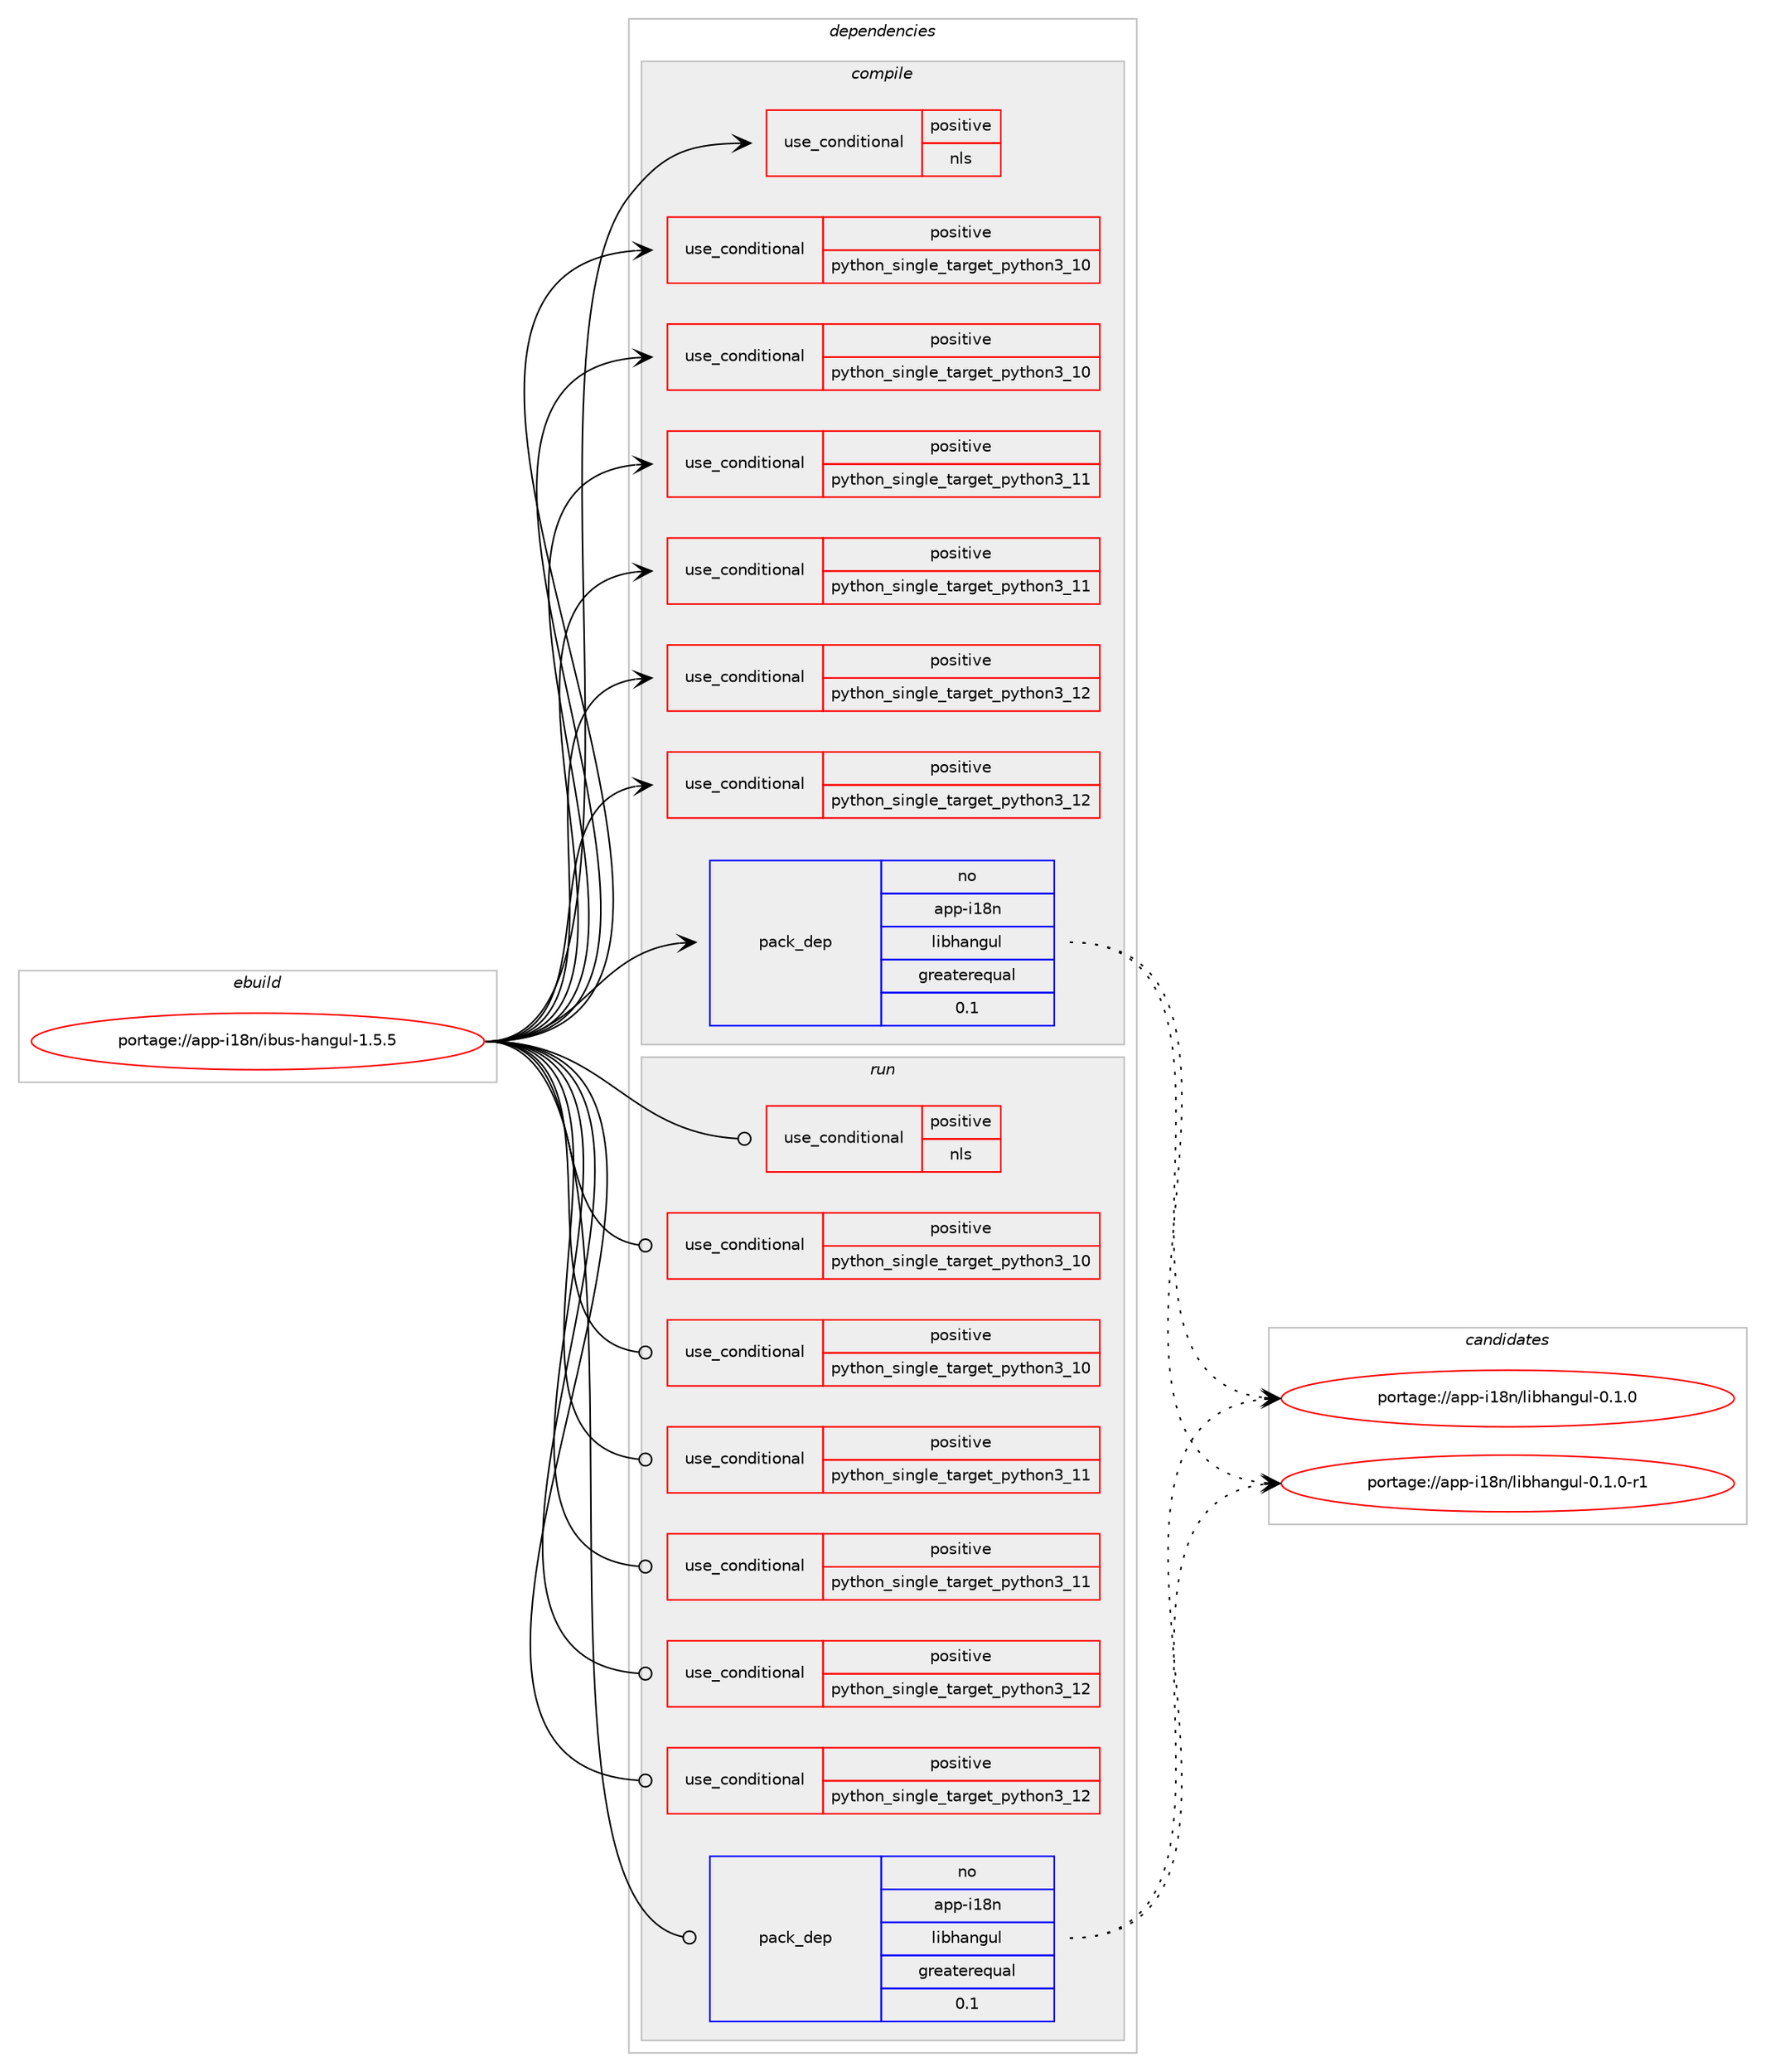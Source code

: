 digraph prolog {

# *************
# Graph options
# *************

newrank=true;
concentrate=true;
compound=true;
graph [rankdir=LR,fontname=Helvetica,fontsize=10,ranksep=1.5];#, ranksep=2.5, nodesep=0.2];
edge  [arrowhead=vee];
node  [fontname=Helvetica,fontsize=10];

# **********
# The ebuild
# **********

subgraph cluster_leftcol {
color=gray;
rank=same;
label=<<i>ebuild</i>>;
id [label="portage://app-i18n/ibus-hangul-1.5.5", color=red, width=4, href="../app-i18n/ibus-hangul-1.5.5.svg"];
}

# ****************
# The dependencies
# ****************

subgraph cluster_midcol {
color=gray;
label=<<i>dependencies</i>>;
subgraph cluster_compile {
fillcolor="#eeeeee";
style=filled;
label=<<i>compile</i>>;
subgraph cond10558 {
dependency16865 [label=<<TABLE BORDER="0" CELLBORDER="1" CELLSPACING="0" CELLPADDING="4"><TR><TD ROWSPAN="3" CELLPADDING="10">use_conditional</TD></TR><TR><TD>positive</TD></TR><TR><TD>nls</TD></TR></TABLE>>, shape=none, color=red];
# *** BEGIN UNKNOWN DEPENDENCY TYPE (TODO) ***
# dependency16865 -> package_dependency(portage://app-i18n/ibus-hangul-1.5.5,install,no,virtual,libintl,none,[,,],[],[])
# *** END UNKNOWN DEPENDENCY TYPE (TODO) ***

}
id:e -> dependency16865:w [weight=20,style="solid",arrowhead="vee"];
subgraph cond10559 {
dependency16866 [label=<<TABLE BORDER="0" CELLBORDER="1" CELLSPACING="0" CELLPADDING="4"><TR><TD ROWSPAN="3" CELLPADDING="10">use_conditional</TD></TR><TR><TD>positive</TD></TR><TR><TD>python_single_target_python3_10</TD></TR></TABLE>>, shape=none, color=red];
# *** BEGIN UNKNOWN DEPENDENCY TYPE (TODO) ***
# dependency16866 -> package_dependency(portage://app-i18n/ibus-hangul-1.5.5,install,no,app-i18n,ibus,none,[,,],[],[use(enable(python),positive),use(enable(python_targets_python3_10),negative)])
# *** END UNKNOWN DEPENDENCY TYPE (TODO) ***

# *** BEGIN UNKNOWN DEPENDENCY TYPE (TODO) ***
# dependency16866 -> package_dependency(portage://app-i18n/ibus-hangul-1.5.5,install,no,dev-python,pygobject,none,[,,],[slot(3)],[use(enable(python_targets_python3_10),negative)])
# *** END UNKNOWN DEPENDENCY TYPE (TODO) ***

}
id:e -> dependency16866:w [weight=20,style="solid",arrowhead="vee"];
subgraph cond10560 {
dependency16867 [label=<<TABLE BORDER="0" CELLBORDER="1" CELLSPACING="0" CELLPADDING="4"><TR><TD ROWSPAN="3" CELLPADDING="10">use_conditional</TD></TR><TR><TD>positive</TD></TR><TR><TD>python_single_target_python3_10</TD></TR></TABLE>>, shape=none, color=red];
# *** BEGIN UNKNOWN DEPENDENCY TYPE (TODO) ***
# dependency16867 -> package_dependency(portage://app-i18n/ibus-hangul-1.5.5,install,no,dev-lang,python,none,[,,],[slot(3.10)],[])
# *** END UNKNOWN DEPENDENCY TYPE (TODO) ***

}
id:e -> dependency16867:w [weight=20,style="solid",arrowhead="vee"];
subgraph cond10561 {
dependency16868 [label=<<TABLE BORDER="0" CELLBORDER="1" CELLSPACING="0" CELLPADDING="4"><TR><TD ROWSPAN="3" CELLPADDING="10">use_conditional</TD></TR><TR><TD>positive</TD></TR><TR><TD>python_single_target_python3_11</TD></TR></TABLE>>, shape=none, color=red];
# *** BEGIN UNKNOWN DEPENDENCY TYPE (TODO) ***
# dependency16868 -> package_dependency(portage://app-i18n/ibus-hangul-1.5.5,install,no,app-i18n,ibus,none,[,,],[],[use(enable(python),positive),use(enable(python_targets_python3_11),negative)])
# *** END UNKNOWN DEPENDENCY TYPE (TODO) ***

# *** BEGIN UNKNOWN DEPENDENCY TYPE (TODO) ***
# dependency16868 -> package_dependency(portage://app-i18n/ibus-hangul-1.5.5,install,no,dev-python,pygobject,none,[,,],[slot(3)],[use(enable(python_targets_python3_11),negative)])
# *** END UNKNOWN DEPENDENCY TYPE (TODO) ***

}
id:e -> dependency16868:w [weight=20,style="solid",arrowhead="vee"];
subgraph cond10562 {
dependency16869 [label=<<TABLE BORDER="0" CELLBORDER="1" CELLSPACING="0" CELLPADDING="4"><TR><TD ROWSPAN="3" CELLPADDING="10">use_conditional</TD></TR><TR><TD>positive</TD></TR><TR><TD>python_single_target_python3_11</TD></TR></TABLE>>, shape=none, color=red];
# *** BEGIN UNKNOWN DEPENDENCY TYPE (TODO) ***
# dependency16869 -> package_dependency(portage://app-i18n/ibus-hangul-1.5.5,install,no,dev-lang,python,none,[,,],[slot(3.11)],[])
# *** END UNKNOWN DEPENDENCY TYPE (TODO) ***

}
id:e -> dependency16869:w [weight=20,style="solid",arrowhead="vee"];
subgraph cond10563 {
dependency16870 [label=<<TABLE BORDER="0" CELLBORDER="1" CELLSPACING="0" CELLPADDING="4"><TR><TD ROWSPAN="3" CELLPADDING="10">use_conditional</TD></TR><TR><TD>positive</TD></TR><TR><TD>python_single_target_python3_12</TD></TR></TABLE>>, shape=none, color=red];
# *** BEGIN UNKNOWN DEPENDENCY TYPE (TODO) ***
# dependency16870 -> package_dependency(portage://app-i18n/ibus-hangul-1.5.5,install,no,app-i18n,ibus,none,[,,],[],[use(enable(python),positive),use(enable(python_targets_python3_12),negative)])
# *** END UNKNOWN DEPENDENCY TYPE (TODO) ***

# *** BEGIN UNKNOWN DEPENDENCY TYPE (TODO) ***
# dependency16870 -> package_dependency(portage://app-i18n/ibus-hangul-1.5.5,install,no,dev-python,pygobject,none,[,,],[slot(3)],[use(enable(python_targets_python3_12),negative)])
# *** END UNKNOWN DEPENDENCY TYPE (TODO) ***

}
id:e -> dependency16870:w [weight=20,style="solid",arrowhead="vee"];
subgraph cond10564 {
dependency16871 [label=<<TABLE BORDER="0" CELLBORDER="1" CELLSPACING="0" CELLPADDING="4"><TR><TD ROWSPAN="3" CELLPADDING="10">use_conditional</TD></TR><TR><TD>positive</TD></TR><TR><TD>python_single_target_python3_12</TD></TR></TABLE>>, shape=none, color=red];
# *** BEGIN UNKNOWN DEPENDENCY TYPE (TODO) ***
# dependency16871 -> package_dependency(portage://app-i18n/ibus-hangul-1.5.5,install,no,dev-lang,python,none,[,,],[slot(3.12)],[])
# *** END UNKNOWN DEPENDENCY TYPE (TODO) ***

}
id:e -> dependency16871:w [weight=20,style="solid",arrowhead="vee"];
subgraph pack5965 {
dependency16872 [label=<<TABLE BORDER="0" CELLBORDER="1" CELLSPACING="0" CELLPADDING="4" WIDTH="220"><TR><TD ROWSPAN="6" CELLPADDING="30">pack_dep</TD></TR><TR><TD WIDTH="110">no</TD></TR><TR><TD>app-i18n</TD></TR><TR><TD>libhangul</TD></TR><TR><TD>greaterequal</TD></TR><TR><TD>0.1</TD></TR></TABLE>>, shape=none, color=blue];
}
id:e -> dependency16872:w [weight=20,style="solid",arrowhead="vee"];
}
subgraph cluster_compileandrun {
fillcolor="#eeeeee";
style=filled;
label=<<i>compile and run</i>>;
}
subgraph cluster_run {
fillcolor="#eeeeee";
style=filled;
label=<<i>run</i>>;
subgraph cond10565 {
dependency16873 [label=<<TABLE BORDER="0" CELLBORDER="1" CELLSPACING="0" CELLPADDING="4"><TR><TD ROWSPAN="3" CELLPADDING="10">use_conditional</TD></TR><TR><TD>positive</TD></TR><TR><TD>nls</TD></TR></TABLE>>, shape=none, color=red];
# *** BEGIN UNKNOWN DEPENDENCY TYPE (TODO) ***
# dependency16873 -> package_dependency(portage://app-i18n/ibus-hangul-1.5.5,run,no,virtual,libintl,none,[,,],[],[])
# *** END UNKNOWN DEPENDENCY TYPE (TODO) ***

}
id:e -> dependency16873:w [weight=20,style="solid",arrowhead="odot"];
subgraph cond10566 {
dependency16874 [label=<<TABLE BORDER="0" CELLBORDER="1" CELLSPACING="0" CELLPADDING="4"><TR><TD ROWSPAN="3" CELLPADDING="10">use_conditional</TD></TR><TR><TD>positive</TD></TR><TR><TD>python_single_target_python3_10</TD></TR></TABLE>>, shape=none, color=red];
# *** BEGIN UNKNOWN DEPENDENCY TYPE (TODO) ***
# dependency16874 -> package_dependency(portage://app-i18n/ibus-hangul-1.5.5,run,no,app-i18n,ibus,none,[,,],[],[use(enable(python),positive),use(enable(python_targets_python3_10),negative)])
# *** END UNKNOWN DEPENDENCY TYPE (TODO) ***

# *** BEGIN UNKNOWN DEPENDENCY TYPE (TODO) ***
# dependency16874 -> package_dependency(portage://app-i18n/ibus-hangul-1.5.5,run,no,dev-python,pygobject,none,[,,],[slot(3)],[use(enable(python_targets_python3_10),negative)])
# *** END UNKNOWN DEPENDENCY TYPE (TODO) ***

}
id:e -> dependency16874:w [weight=20,style="solid",arrowhead="odot"];
subgraph cond10567 {
dependency16875 [label=<<TABLE BORDER="0" CELLBORDER="1" CELLSPACING="0" CELLPADDING="4"><TR><TD ROWSPAN="3" CELLPADDING="10">use_conditional</TD></TR><TR><TD>positive</TD></TR><TR><TD>python_single_target_python3_10</TD></TR></TABLE>>, shape=none, color=red];
# *** BEGIN UNKNOWN DEPENDENCY TYPE (TODO) ***
# dependency16875 -> package_dependency(portage://app-i18n/ibus-hangul-1.5.5,run,no,dev-lang,python,none,[,,],[slot(3.10)],[])
# *** END UNKNOWN DEPENDENCY TYPE (TODO) ***

}
id:e -> dependency16875:w [weight=20,style="solid",arrowhead="odot"];
subgraph cond10568 {
dependency16876 [label=<<TABLE BORDER="0" CELLBORDER="1" CELLSPACING="0" CELLPADDING="4"><TR><TD ROWSPAN="3" CELLPADDING="10">use_conditional</TD></TR><TR><TD>positive</TD></TR><TR><TD>python_single_target_python3_11</TD></TR></TABLE>>, shape=none, color=red];
# *** BEGIN UNKNOWN DEPENDENCY TYPE (TODO) ***
# dependency16876 -> package_dependency(portage://app-i18n/ibus-hangul-1.5.5,run,no,app-i18n,ibus,none,[,,],[],[use(enable(python),positive),use(enable(python_targets_python3_11),negative)])
# *** END UNKNOWN DEPENDENCY TYPE (TODO) ***

# *** BEGIN UNKNOWN DEPENDENCY TYPE (TODO) ***
# dependency16876 -> package_dependency(portage://app-i18n/ibus-hangul-1.5.5,run,no,dev-python,pygobject,none,[,,],[slot(3)],[use(enable(python_targets_python3_11),negative)])
# *** END UNKNOWN DEPENDENCY TYPE (TODO) ***

}
id:e -> dependency16876:w [weight=20,style="solid",arrowhead="odot"];
subgraph cond10569 {
dependency16877 [label=<<TABLE BORDER="0" CELLBORDER="1" CELLSPACING="0" CELLPADDING="4"><TR><TD ROWSPAN="3" CELLPADDING="10">use_conditional</TD></TR><TR><TD>positive</TD></TR><TR><TD>python_single_target_python3_11</TD></TR></TABLE>>, shape=none, color=red];
# *** BEGIN UNKNOWN DEPENDENCY TYPE (TODO) ***
# dependency16877 -> package_dependency(portage://app-i18n/ibus-hangul-1.5.5,run,no,dev-lang,python,none,[,,],[slot(3.11)],[])
# *** END UNKNOWN DEPENDENCY TYPE (TODO) ***

}
id:e -> dependency16877:w [weight=20,style="solid",arrowhead="odot"];
subgraph cond10570 {
dependency16878 [label=<<TABLE BORDER="0" CELLBORDER="1" CELLSPACING="0" CELLPADDING="4"><TR><TD ROWSPAN="3" CELLPADDING="10">use_conditional</TD></TR><TR><TD>positive</TD></TR><TR><TD>python_single_target_python3_12</TD></TR></TABLE>>, shape=none, color=red];
# *** BEGIN UNKNOWN DEPENDENCY TYPE (TODO) ***
# dependency16878 -> package_dependency(portage://app-i18n/ibus-hangul-1.5.5,run,no,app-i18n,ibus,none,[,,],[],[use(enable(python),positive),use(enable(python_targets_python3_12),negative)])
# *** END UNKNOWN DEPENDENCY TYPE (TODO) ***

# *** BEGIN UNKNOWN DEPENDENCY TYPE (TODO) ***
# dependency16878 -> package_dependency(portage://app-i18n/ibus-hangul-1.5.5,run,no,dev-python,pygobject,none,[,,],[slot(3)],[use(enable(python_targets_python3_12),negative)])
# *** END UNKNOWN DEPENDENCY TYPE (TODO) ***

}
id:e -> dependency16878:w [weight=20,style="solid",arrowhead="odot"];
subgraph cond10571 {
dependency16879 [label=<<TABLE BORDER="0" CELLBORDER="1" CELLSPACING="0" CELLPADDING="4"><TR><TD ROWSPAN="3" CELLPADDING="10">use_conditional</TD></TR><TR><TD>positive</TD></TR><TR><TD>python_single_target_python3_12</TD></TR></TABLE>>, shape=none, color=red];
# *** BEGIN UNKNOWN DEPENDENCY TYPE (TODO) ***
# dependency16879 -> package_dependency(portage://app-i18n/ibus-hangul-1.5.5,run,no,dev-lang,python,none,[,,],[slot(3.12)],[])
# *** END UNKNOWN DEPENDENCY TYPE (TODO) ***

}
id:e -> dependency16879:w [weight=20,style="solid",arrowhead="odot"];
subgraph pack5966 {
dependency16880 [label=<<TABLE BORDER="0" CELLBORDER="1" CELLSPACING="0" CELLPADDING="4" WIDTH="220"><TR><TD ROWSPAN="6" CELLPADDING="30">pack_dep</TD></TR><TR><TD WIDTH="110">no</TD></TR><TR><TD>app-i18n</TD></TR><TR><TD>libhangul</TD></TR><TR><TD>greaterequal</TD></TR><TR><TD>0.1</TD></TR></TABLE>>, shape=none, color=blue];
}
id:e -> dependency16880:w [weight=20,style="solid",arrowhead="odot"];
}
}

# **************
# The candidates
# **************

subgraph cluster_choices {
rank=same;
color=gray;
label=<<i>candidates</i>>;

subgraph choice5965 {
color=black;
nodesep=1;
choice97112112451054956110471081059810497110103117108454846494648 [label="portage://app-i18n/libhangul-0.1.0", color=red, width=4,href="../app-i18n/libhangul-0.1.0.svg"];
choice971121124510549561104710810598104971101031171084548464946484511449 [label="portage://app-i18n/libhangul-0.1.0-r1", color=red, width=4,href="../app-i18n/libhangul-0.1.0-r1.svg"];
dependency16872:e -> choice97112112451054956110471081059810497110103117108454846494648:w [style=dotted,weight="100"];
dependency16872:e -> choice971121124510549561104710810598104971101031171084548464946484511449:w [style=dotted,weight="100"];
}
subgraph choice5966 {
color=black;
nodesep=1;
choice97112112451054956110471081059810497110103117108454846494648 [label="portage://app-i18n/libhangul-0.1.0", color=red, width=4,href="../app-i18n/libhangul-0.1.0.svg"];
choice971121124510549561104710810598104971101031171084548464946484511449 [label="portage://app-i18n/libhangul-0.1.0-r1", color=red, width=4,href="../app-i18n/libhangul-0.1.0-r1.svg"];
dependency16880:e -> choice97112112451054956110471081059810497110103117108454846494648:w [style=dotted,weight="100"];
dependency16880:e -> choice971121124510549561104710810598104971101031171084548464946484511449:w [style=dotted,weight="100"];
}
}

}
